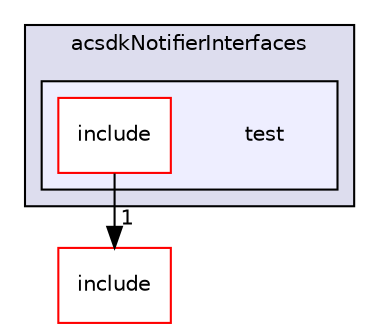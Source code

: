 digraph "/workplace/avs-device-sdk/shared/acsdkNotifierInterfaces/test" {
  compound=true
  node [ fontsize="10", fontname="Helvetica"];
  edge [ labelfontsize="10", labelfontname="Helvetica"];
  subgraph clusterdir_d3cfb0f75dbe2fd43efeb9e5a78af15e {
    graph [ bgcolor="#ddddee", pencolor="black", label="acsdkNotifierInterfaces" fontname="Helvetica", fontsize="10", URL="dir_d3cfb0f75dbe2fd43efeb9e5a78af15e.html"]
  subgraph clusterdir_5b531d51c5fabc3e7c1b3276f3b67ecc {
    graph [ bgcolor="#eeeeff", pencolor="black", label="" URL="dir_5b531d51c5fabc3e7c1b3276f3b67ecc.html"];
    dir_5b531d51c5fabc3e7c1b3276f3b67ecc [shape=plaintext label="test"];
    dir_8bd4173aec62b80db9f7fa28573409bf [shape=box label="include" color="red" fillcolor="white" style="filled" URL="dir_8bd4173aec62b80db9f7fa28573409bf.html"];
  }
  }
  dir_9a7340c96b801ac299f9d571c35d6c7c [shape=box label="include" fillcolor="white" style="filled" color="red" URL="dir_9a7340c96b801ac299f9d571c35d6c7c.html"];
  dir_8bd4173aec62b80db9f7fa28573409bf->dir_9a7340c96b801ac299f9d571c35d6c7c [headlabel="1", labeldistance=1.5 headhref="dir_000742_000738.html"];
}
